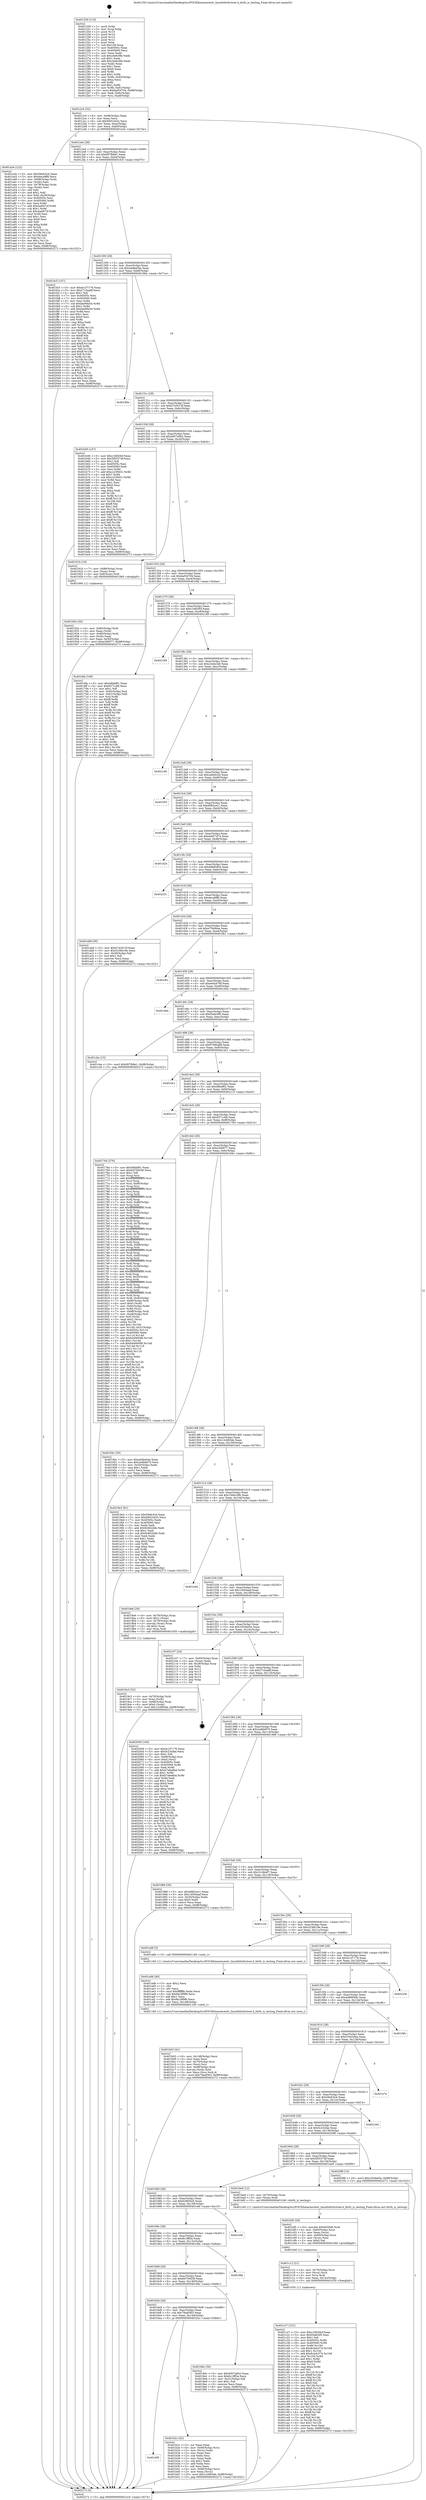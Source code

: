 digraph "0x401250" {
  label = "0x401250 (/mnt/c/Users/mathe/Desktop/tcc/POCII/binaries/extr_linuxfsbtrfsctree.h_btrfs_is_testing_Final-ollvm.out::main(0))"
  labelloc = "t"
  node[shape=record]

  Entry [label="",width=0.3,height=0.3,shape=circle,fillcolor=black,style=filled]
  "0x4012c4" [label="{
     0x4012c4 [32]\l
     | [instrs]\l
     &nbsp;&nbsp;0x4012c4 \<+6\>: mov -0x98(%rbp),%eax\l
     &nbsp;&nbsp;0x4012ca \<+2\>: mov %eax,%ecx\l
     &nbsp;&nbsp;0x4012cc \<+6\>: sub $0x84910a32,%ecx\l
     &nbsp;&nbsp;0x4012d2 \<+6\>: mov %eax,-0xac(%rbp)\l
     &nbsp;&nbsp;0x4012d8 \<+6\>: mov %ecx,-0xb0(%rbp)\l
     &nbsp;&nbsp;0x4012de \<+6\>: je 0000000000401a3e \<main+0x7ee\>\l
  }"]
  "0x401a3e" [label="{
     0x401a3e [122]\l
     | [instrs]\l
     &nbsp;&nbsp;0x401a3e \<+5\>: mov $0x59efc5cb,%eax\l
     &nbsp;&nbsp;0x401a43 \<+5\>: mov $0xdeca9ffd,%ecx\l
     &nbsp;&nbsp;0x401a48 \<+4\>: mov -0x68(%rbp),%rdx\l
     &nbsp;&nbsp;0x401a4c \<+2\>: mov (%rdx),%esi\l
     &nbsp;&nbsp;0x401a4e \<+4\>: mov -0x78(%rbp),%rdx\l
     &nbsp;&nbsp;0x401a52 \<+2\>: cmp (%rdx),%esi\l
     &nbsp;&nbsp;0x401a54 \<+4\>: setl %dil\l
     &nbsp;&nbsp;0x401a58 \<+4\>: and $0x1,%dil\l
     &nbsp;&nbsp;0x401a5c \<+4\>: mov %dil,-0x29(%rbp)\l
     &nbsp;&nbsp;0x401a60 \<+7\>: mov 0x40505c,%esi\l
     &nbsp;&nbsp;0x401a67 \<+8\>: mov 0x405060,%r8d\l
     &nbsp;&nbsp;0x401a6f \<+3\>: mov %esi,%r9d\l
     &nbsp;&nbsp;0x401a72 \<+7\>: add $0x4aef47cf,%r9d\l
     &nbsp;&nbsp;0x401a79 \<+4\>: sub $0x1,%r9d\l
     &nbsp;&nbsp;0x401a7d \<+7\>: sub $0x4aef47cf,%r9d\l
     &nbsp;&nbsp;0x401a84 \<+4\>: imul %r9d,%esi\l
     &nbsp;&nbsp;0x401a88 \<+3\>: and $0x1,%esi\l
     &nbsp;&nbsp;0x401a8b \<+3\>: cmp $0x0,%esi\l
     &nbsp;&nbsp;0x401a8e \<+4\>: sete %dil\l
     &nbsp;&nbsp;0x401a92 \<+4\>: cmp $0xa,%r8d\l
     &nbsp;&nbsp;0x401a96 \<+4\>: setl %r10b\l
     &nbsp;&nbsp;0x401a9a \<+3\>: mov %dil,%r11b\l
     &nbsp;&nbsp;0x401a9d \<+3\>: and %r10b,%r11b\l
     &nbsp;&nbsp;0x401aa0 \<+3\>: xor %r10b,%dil\l
     &nbsp;&nbsp;0x401aa3 \<+3\>: or %dil,%r11b\l
     &nbsp;&nbsp;0x401aa6 \<+4\>: test $0x1,%r11b\l
     &nbsp;&nbsp;0x401aaa \<+3\>: cmovne %ecx,%eax\l
     &nbsp;&nbsp;0x401aad \<+6\>: mov %eax,-0x98(%rbp)\l
     &nbsp;&nbsp;0x401ab3 \<+5\>: jmp 0000000000402272 \<main+0x1022\>\l
  }"]
  "0x4012e4" [label="{
     0x4012e4 [28]\l
     | [instrs]\l
     &nbsp;&nbsp;0x4012e4 \<+5\>: jmp 00000000004012e9 \<main+0x99\>\l
     &nbsp;&nbsp;0x4012e9 \<+6\>: mov -0xac(%rbp),%eax\l
     &nbsp;&nbsp;0x4012ef \<+5\>: sub $0x997fb8e1,%eax\l
     &nbsp;&nbsp;0x4012f4 \<+6\>: mov %eax,-0xb4(%rbp)\l
     &nbsp;&nbsp;0x4012fa \<+6\>: je 0000000000401fc5 \<main+0xd75\>\l
  }"]
  Exit [label="",width=0.3,height=0.3,shape=circle,fillcolor=black,style=filled,peripheries=2]
  "0x401fc5" [label="{
     0x401fc5 [147]\l
     | [instrs]\l
     &nbsp;&nbsp;0x401fc5 \<+5\>: mov $0x4c1f7176,%eax\l
     &nbsp;&nbsp;0x401fca \<+5\>: mov $0x27c5aa8f,%ecx\l
     &nbsp;&nbsp;0x401fcf \<+2\>: mov $0x1,%dl\l
     &nbsp;&nbsp;0x401fd1 \<+7\>: mov 0x40505c,%esi\l
     &nbsp;&nbsp;0x401fd8 \<+7\>: mov 0x405060,%edi\l
     &nbsp;&nbsp;0x401fdf \<+3\>: mov %esi,%r8d\l
     &nbsp;&nbsp;0x401fe2 \<+7\>: sub $0xba06fa54,%r8d\l
     &nbsp;&nbsp;0x401fe9 \<+4\>: sub $0x1,%r8d\l
     &nbsp;&nbsp;0x401fed \<+7\>: add $0xba06fa54,%r8d\l
     &nbsp;&nbsp;0x401ff4 \<+4\>: imul %r8d,%esi\l
     &nbsp;&nbsp;0x401ff8 \<+3\>: and $0x1,%esi\l
     &nbsp;&nbsp;0x401ffb \<+3\>: cmp $0x0,%esi\l
     &nbsp;&nbsp;0x401ffe \<+4\>: sete %r9b\l
     &nbsp;&nbsp;0x402002 \<+3\>: cmp $0xa,%edi\l
     &nbsp;&nbsp;0x402005 \<+4\>: setl %r10b\l
     &nbsp;&nbsp;0x402009 \<+3\>: mov %r9b,%r11b\l
     &nbsp;&nbsp;0x40200c \<+4\>: xor $0xff,%r11b\l
     &nbsp;&nbsp;0x402010 \<+3\>: mov %r10b,%bl\l
     &nbsp;&nbsp;0x402013 \<+3\>: xor $0xff,%bl\l
     &nbsp;&nbsp;0x402016 \<+3\>: xor $0x1,%dl\l
     &nbsp;&nbsp;0x402019 \<+3\>: mov %r11b,%r14b\l
     &nbsp;&nbsp;0x40201c \<+4\>: and $0xff,%r14b\l
     &nbsp;&nbsp;0x402020 \<+3\>: and %dl,%r9b\l
     &nbsp;&nbsp;0x402023 \<+3\>: mov %bl,%r15b\l
     &nbsp;&nbsp;0x402026 \<+4\>: and $0xff,%r15b\l
     &nbsp;&nbsp;0x40202a \<+3\>: and %dl,%r10b\l
     &nbsp;&nbsp;0x40202d \<+3\>: or %r9b,%r14b\l
     &nbsp;&nbsp;0x402030 \<+3\>: or %r10b,%r15b\l
     &nbsp;&nbsp;0x402033 \<+3\>: xor %r15b,%r14b\l
     &nbsp;&nbsp;0x402036 \<+3\>: or %bl,%r11b\l
     &nbsp;&nbsp;0x402039 \<+4\>: xor $0xff,%r11b\l
     &nbsp;&nbsp;0x40203d \<+3\>: or $0x1,%dl\l
     &nbsp;&nbsp;0x402040 \<+3\>: and %dl,%r11b\l
     &nbsp;&nbsp;0x402043 \<+3\>: or %r11b,%r14b\l
     &nbsp;&nbsp;0x402046 \<+4\>: test $0x1,%r14b\l
     &nbsp;&nbsp;0x40204a \<+3\>: cmovne %ecx,%eax\l
     &nbsp;&nbsp;0x40204d \<+6\>: mov %eax,-0x98(%rbp)\l
     &nbsp;&nbsp;0x402053 \<+5\>: jmp 0000000000402272 \<main+0x1022\>\l
  }"]
  "0x401300" [label="{
     0x401300 [28]\l
     | [instrs]\l
     &nbsp;&nbsp;0x401300 \<+5\>: jmp 0000000000401305 \<main+0xb5\>\l
     &nbsp;&nbsp;0x401305 \<+6\>: mov -0xac(%rbp),%eax\l
     &nbsp;&nbsp;0x40130b \<+5\>: sub $0xa4dba04a,%eax\l
     &nbsp;&nbsp;0x401310 \<+6\>: mov %eax,-0xb8(%rbp)\l
     &nbsp;&nbsp;0x401316 \<+6\>: je 000000000040196a \<main+0x71a\>\l
  }"]
  "0x401c27" [label="{
     0x401c27 [151]\l
     | [instrs]\l
     &nbsp;&nbsp;0x401c27 \<+5\>: mov $0xc16829cf,%eax\l
     &nbsp;&nbsp;0x401c2c \<+5\>: mov $0xf3a8c0f5,%esi\l
     &nbsp;&nbsp;0x401c31 \<+2\>: mov $0x1,%dl\l
     &nbsp;&nbsp;0x401c33 \<+8\>: mov 0x40505c,%r8d\l
     &nbsp;&nbsp;0x401c3b \<+8\>: mov 0x405060,%r9d\l
     &nbsp;&nbsp;0x401c43 \<+3\>: mov %r8d,%r10d\l
     &nbsp;&nbsp;0x401c46 \<+7\>: sub $0x8c4dc374,%r10d\l
     &nbsp;&nbsp;0x401c4d \<+4\>: sub $0x1,%r10d\l
     &nbsp;&nbsp;0x401c51 \<+7\>: add $0x8c4dc374,%r10d\l
     &nbsp;&nbsp;0x401c58 \<+4\>: imul %r10d,%r8d\l
     &nbsp;&nbsp;0x401c5c \<+4\>: and $0x1,%r8d\l
     &nbsp;&nbsp;0x401c60 \<+4\>: cmp $0x0,%r8d\l
     &nbsp;&nbsp;0x401c64 \<+4\>: sete %r11b\l
     &nbsp;&nbsp;0x401c68 \<+4\>: cmp $0xa,%r9d\l
     &nbsp;&nbsp;0x401c6c \<+3\>: setl %bl\l
     &nbsp;&nbsp;0x401c6f \<+3\>: mov %r11b,%r14b\l
     &nbsp;&nbsp;0x401c72 \<+4\>: xor $0xff,%r14b\l
     &nbsp;&nbsp;0x401c76 \<+3\>: mov %bl,%r15b\l
     &nbsp;&nbsp;0x401c79 \<+4\>: xor $0xff,%r15b\l
     &nbsp;&nbsp;0x401c7d \<+3\>: xor $0x0,%dl\l
     &nbsp;&nbsp;0x401c80 \<+3\>: mov %r14b,%r12b\l
     &nbsp;&nbsp;0x401c83 \<+4\>: and $0x0,%r12b\l
     &nbsp;&nbsp;0x401c87 \<+3\>: and %dl,%r11b\l
     &nbsp;&nbsp;0x401c8a \<+3\>: mov %r15b,%r13b\l
     &nbsp;&nbsp;0x401c8d \<+4\>: and $0x0,%r13b\l
     &nbsp;&nbsp;0x401c91 \<+2\>: and %dl,%bl\l
     &nbsp;&nbsp;0x401c93 \<+3\>: or %r11b,%r12b\l
     &nbsp;&nbsp;0x401c96 \<+3\>: or %bl,%r13b\l
     &nbsp;&nbsp;0x401c99 \<+3\>: xor %r13b,%r12b\l
     &nbsp;&nbsp;0x401c9c \<+3\>: or %r15b,%r14b\l
     &nbsp;&nbsp;0x401c9f \<+4\>: xor $0xff,%r14b\l
     &nbsp;&nbsp;0x401ca3 \<+3\>: or $0x0,%dl\l
     &nbsp;&nbsp;0x401ca6 \<+3\>: and %dl,%r14b\l
     &nbsp;&nbsp;0x401ca9 \<+3\>: or %r14b,%r12b\l
     &nbsp;&nbsp;0x401cac \<+4\>: test $0x1,%r12b\l
     &nbsp;&nbsp;0x401cb0 \<+3\>: cmovne %esi,%eax\l
     &nbsp;&nbsp;0x401cb3 \<+6\>: mov %eax,-0x98(%rbp)\l
     &nbsp;&nbsp;0x401cb9 \<+5\>: jmp 0000000000402272 \<main+0x1022\>\l
  }"]
  "0x40196a" [label="{
     0x40196a\l
  }", style=dashed]
  "0x40131c" [label="{
     0x40131c [28]\l
     | [instrs]\l
     &nbsp;&nbsp;0x40131c \<+5\>: jmp 0000000000401321 \<main+0xd1\>\l
     &nbsp;&nbsp;0x401321 \<+6\>: mov -0xac(%rbp),%eax\l
     &nbsp;&nbsp;0x401327 \<+5\>: sub $0xb743013f,%eax\l
     &nbsp;&nbsp;0x40132c \<+6\>: mov %eax,-0xbc(%rbp)\l
     &nbsp;&nbsp;0x401332 \<+6\>: je 0000000000401b56 \<main+0x906\>\l
  }"]
  "0x401c12" [label="{
     0x401c12 [21]\l
     | [instrs]\l
     &nbsp;&nbsp;0x401c12 \<+4\>: mov -0x70(%rbp),%rcx\l
     &nbsp;&nbsp;0x401c16 \<+3\>: mov (%rcx),%rcx\l
     &nbsp;&nbsp;0x401c19 \<+3\>: mov %rcx,%rdi\l
     &nbsp;&nbsp;0x401c1c \<+6\>: mov %eax,-0x14c(%rbp)\l
     &nbsp;&nbsp;0x401c22 \<+5\>: call 0000000000401030 \<free@plt\>\l
     | [calls]\l
     &nbsp;&nbsp;0x401030 \{1\} (unknown)\l
  }"]
  "0x401b56" [label="{
     0x401b56 [147]\l
     | [instrs]\l
     &nbsp;&nbsp;0x401b56 \<+5\>: mov $0xc16829cf,%eax\l
     &nbsp;&nbsp;0x401b5b \<+5\>: mov $0x5f55374f,%ecx\l
     &nbsp;&nbsp;0x401b60 \<+2\>: mov $0x1,%dl\l
     &nbsp;&nbsp;0x401b62 \<+7\>: mov 0x40505c,%esi\l
     &nbsp;&nbsp;0x401b69 \<+7\>: mov 0x405060,%edi\l
     &nbsp;&nbsp;0x401b70 \<+3\>: mov %esi,%r8d\l
     &nbsp;&nbsp;0x401b73 \<+7\>: add $0xcc239d31,%r8d\l
     &nbsp;&nbsp;0x401b7a \<+4\>: sub $0x1,%r8d\l
     &nbsp;&nbsp;0x401b7e \<+7\>: sub $0xcc239d31,%r8d\l
     &nbsp;&nbsp;0x401b85 \<+4\>: imul %r8d,%esi\l
     &nbsp;&nbsp;0x401b89 \<+3\>: and $0x1,%esi\l
     &nbsp;&nbsp;0x401b8c \<+3\>: cmp $0x0,%esi\l
     &nbsp;&nbsp;0x401b8f \<+4\>: sete %r9b\l
     &nbsp;&nbsp;0x401b93 \<+3\>: cmp $0xa,%edi\l
     &nbsp;&nbsp;0x401b96 \<+4\>: setl %r10b\l
     &nbsp;&nbsp;0x401b9a \<+3\>: mov %r9b,%r11b\l
     &nbsp;&nbsp;0x401b9d \<+4\>: xor $0xff,%r11b\l
     &nbsp;&nbsp;0x401ba1 \<+3\>: mov %r10b,%bl\l
     &nbsp;&nbsp;0x401ba4 \<+3\>: xor $0xff,%bl\l
     &nbsp;&nbsp;0x401ba7 \<+3\>: xor $0x1,%dl\l
     &nbsp;&nbsp;0x401baa \<+3\>: mov %r11b,%r14b\l
     &nbsp;&nbsp;0x401bad \<+4\>: and $0xff,%r14b\l
     &nbsp;&nbsp;0x401bb1 \<+3\>: and %dl,%r9b\l
     &nbsp;&nbsp;0x401bb4 \<+3\>: mov %bl,%r15b\l
     &nbsp;&nbsp;0x401bb7 \<+4\>: and $0xff,%r15b\l
     &nbsp;&nbsp;0x401bbb \<+3\>: and %dl,%r10b\l
     &nbsp;&nbsp;0x401bbe \<+3\>: or %r9b,%r14b\l
     &nbsp;&nbsp;0x401bc1 \<+3\>: or %r10b,%r15b\l
     &nbsp;&nbsp;0x401bc4 \<+3\>: xor %r15b,%r14b\l
     &nbsp;&nbsp;0x401bc7 \<+3\>: or %bl,%r11b\l
     &nbsp;&nbsp;0x401bca \<+4\>: xor $0xff,%r11b\l
     &nbsp;&nbsp;0x401bce \<+3\>: or $0x1,%dl\l
     &nbsp;&nbsp;0x401bd1 \<+3\>: and %dl,%r11b\l
     &nbsp;&nbsp;0x401bd4 \<+3\>: or %r11b,%r14b\l
     &nbsp;&nbsp;0x401bd7 \<+4\>: test $0x1,%r14b\l
     &nbsp;&nbsp;0x401bdb \<+3\>: cmovne %ecx,%eax\l
     &nbsp;&nbsp;0x401bde \<+6\>: mov %eax,-0x98(%rbp)\l
     &nbsp;&nbsp;0x401be4 \<+5\>: jmp 0000000000402272 \<main+0x1022\>\l
  }"]
  "0x401338" [label="{
     0x401338 [28]\l
     | [instrs]\l
     &nbsp;&nbsp;0x401338 \<+5\>: jmp 000000000040133d \<main+0xed\>\l
     &nbsp;&nbsp;0x40133d \<+6\>: mov -0xac(%rbp),%eax\l
     &nbsp;&nbsp;0x401343 \<+5\>: sub $0xb957a0b2,%eax\l
     &nbsp;&nbsp;0x401348 \<+6\>: mov %eax,-0xc0(%rbp)\l
     &nbsp;&nbsp;0x40134e \<+6\>: je 000000000040191b \<main+0x6cb\>\l
  }"]
  "0x401bf5" [label="{
     0x401bf5 [29]\l
     | [instrs]\l
     &nbsp;&nbsp;0x401bf5 \<+10\>: movabs $0x4030d6,%rdi\l
     &nbsp;&nbsp;0x401bff \<+4\>: mov -0x60(%rbp),%rcx\l
     &nbsp;&nbsp;0x401c03 \<+2\>: mov %eax,(%rcx)\l
     &nbsp;&nbsp;0x401c05 \<+4\>: mov -0x60(%rbp),%rcx\l
     &nbsp;&nbsp;0x401c09 \<+2\>: mov (%rcx),%esi\l
     &nbsp;&nbsp;0x401c0b \<+2\>: mov $0x0,%al\l
     &nbsp;&nbsp;0x401c0d \<+5\>: call 0000000000401040 \<printf@plt\>\l
     | [calls]\l
     &nbsp;&nbsp;0x401040 \{1\} (unknown)\l
  }"]
  "0x40191b" [label="{
     0x40191b [19]\l
     | [instrs]\l
     &nbsp;&nbsp;0x40191b \<+7\>: mov -0x88(%rbp),%rax\l
     &nbsp;&nbsp;0x401922 \<+3\>: mov (%rax),%rax\l
     &nbsp;&nbsp;0x401925 \<+4\>: mov 0x8(%rax),%rdi\l
     &nbsp;&nbsp;0x401929 \<+5\>: call 0000000000401060 \<atoi@plt\>\l
     | [calls]\l
     &nbsp;&nbsp;0x401060 \{1\} (unknown)\l
  }"]
  "0x401354" [label="{
     0x401354 [28]\l
     | [instrs]\l
     &nbsp;&nbsp;0x401354 \<+5\>: jmp 0000000000401359 \<main+0x109\>\l
     &nbsp;&nbsp;0x401359 \<+6\>: mov -0xac(%rbp),%eax\l
     &nbsp;&nbsp;0x40135f \<+5\>: sub $0xbaf34704,%eax\l
     &nbsp;&nbsp;0x401364 \<+6\>: mov %eax,-0xc4(%rbp)\l
     &nbsp;&nbsp;0x40136a \<+6\>: je 00000000004016fa \<main+0x4aa\>\l
  }"]
  "0x4016f0" [label="{
     0x4016f0\l
  }", style=dashed]
  "0x4016fa" [label="{
     0x4016fa [106]\l
     | [instrs]\l
     &nbsp;&nbsp;0x4016fa \<+5\>: mov $0x48bbf81,%eax\l
     &nbsp;&nbsp;0x4016ff \<+5\>: mov $0x8371c68,%ecx\l
     &nbsp;&nbsp;0x401704 \<+2\>: mov $0x1,%dl\l
     &nbsp;&nbsp;0x401706 \<+7\>: mov -0x92(%rbp),%sil\l
     &nbsp;&nbsp;0x40170d \<+7\>: mov -0x91(%rbp),%dil\l
     &nbsp;&nbsp;0x401714 \<+3\>: mov %sil,%r8b\l
     &nbsp;&nbsp;0x401717 \<+4\>: xor $0xff,%r8b\l
     &nbsp;&nbsp;0x40171b \<+3\>: mov %dil,%r9b\l
     &nbsp;&nbsp;0x40171e \<+4\>: xor $0xff,%r9b\l
     &nbsp;&nbsp;0x401722 \<+3\>: xor $0x1,%dl\l
     &nbsp;&nbsp;0x401725 \<+3\>: mov %r8b,%r10b\l
     &nbsp;&nbsp;0x401728 \<+4\>: and $0xff,%r10b\l
     &nbsp;&nbsp;0x40172c \<+3\>: and %dl,%sil\l
     &nbsp;&nbsp;0x40172f \<+3\>: mov %r9b,%r11b\l
     &nbsp;&nbsp;0x401732 \<+4\>: and $0xff,%r11b\l
     &nbsp;&nbsp;0x401736 \<+3\>: and %dl,%dil\l
     &nbsp;&nbsp;0x401739 \<+3\>: or %sil,%r10b\l
     &nbsp;&nbsp;0x40173c \<+3\>: or %dil,%r11b\l
     &nbsp;&nbsp;0x40173f \<+3\>: xor %r11b,%r10b\l
     &nbsp;&nbsp;0x401742 \<+3\>: or %r9b,%r8b\l
     &nbsp;&nbsp;0x401745 \<+4\>: xor $0xff,%r8b\l
     &nbsp;&nbsp;0x401749 \<+3\>: or $0x1,%dl\l
     &nbsp;&nbsp;0x40174c \<+3\>: and %dl,%r8b\l
     &nbsp;&nbsp;0x40174f \<+3\>: or %r8b,%r10b\l
     &nbsp;&nbsp;0x401752 \<+4\>: test $0x1,%r10b\l
     &nbsp;&nbsp;0x401756 \<+3\>: cmovne %ecx,%eax\l
     &nbsp;&nbsp;0x401759 \<+6\>: mov %eax,-0x98(%rbp)\l
     &nbsp;&nbsp;0x40175f \<+5\>: jmp 0000000000402272 \<main+0x1022\>\l
  }"]
  "0x401370" [label="{
     0x401370 [28]\l
     | [instrs]\l
     &nbsp;&nbsp;0x401370 \<+5\>: jmp 0000000000401375 \<main+0x125\>\l
     &nbsp;&nbsp;0x401375 \<+6\>: mov -0xac(%rbp),%eax\l
     &nbsp;&nbsp;0x40137b \<+5\>: sub $0xc16829cf,%eax\l
     &nbsp;&nbsp;0x401380 \<+6\>: mov %eax,-0xc8(%rbp)\l
     &nbsp;&nbsp;0x401386 \<+6\>: je 0000000000402189 \<main+0xf39\>\l
  }"]
  "0x402272" [label="{
     0x402272 [5]\l
     | [instrs]\l
     &nbsp;&nbsp;0x402272 \<+5\>: jmp 00000000004012c4 \<main+0x74\>\l
  }"]
  "0x401250" [label="{
     0x401250 [116]\l
     | [instrs]\l
     &nbsp;&nbsp;0x401250 \<+1\>: push %rbp\l
     &nbsp;&nbsp;0x401251 \<+3\>: mov %rsp,%rbp\l
     &nbsp;&nbsp;0x401254 \<+2\>: push %r15\l
     &nbsp;&nbsp;0x401256 \<+2\>: push %r14\l
     &nbsp;&nbsp;0x401258 \<+2\>: push %r13\l
     &nbsp;&nbsp;0x40125a \<+2\>: push %r12\l
     &nbsp;&nbsp;0x40125c \<+1\>: push %rbx\l
     &nbsp;&nbsp;0x40125d \<+7\>: sub $0x158,%rsp\l
     &nbsp;&nbsp;0x401264 \<+7\>: mov 0x40505c,%eax\l
     &nbsp;&nbsp;0x40126b \<+7\>: mov 0x405060,%ecx\l
     &nbsp;&nbsp;0x401272 \<+2\>: mov %eax,%edx\l
     &nbsp;&nbsp;0x401274 \<+6\>: sub $0xcde6c9fe,%edx\l
     &nbsp;&nbsp;0x40127a \<+3\>: sub $0x1,%edx\l
     &nbsp;&nbsp;0x40127d \<+6\>: add $0xcde6c9fe,%edx\l
     &nbsp;&nbsp;0x401283 \<+3\>: imul %edx,%eax\l
     &nbsp;&nbsp;0x401286 \<+3\>: and $0x1,%eax\l
     &nbsp;&nbsp;0x401289 \<+3\>: cmp $0x0,%eax\l
     &nbsp;&nbsp;0x40128c \<+4\>: sete %r8b\l
     &nbsp;&nbsp;0x401290 \<+4\>: and $0x1,%r8b\l
     &nbsp;&nbsp;0x401294 \<+7\>: mov %r8b,-0x92(%rbp)\l
     &nbsp;&nbsp;0x40129b \<+3\>: cmp $0xa,%ecx\l
     &nbsp;&nbsp;0x40129e \<+4\>: setl %r8b\l
     &nbsp;&nbsp;0x4012a2 \<+4\>: and $0x1,%r8b\l
     &nbsp;&nbsp;0x4012a6 \<+7\>: mov %r8b,-0x91(%rbp)\l
     &nbsp;&nbsp;0x4012ad \<+10\>: movl $0xbaf34704,-0x98(%rbp)\l
     &nbsp;&nbsp;0x4012b7 \<+6\>: mov %edi,-0x9c(%rbp)\l
     &nbsp;&nbsp;0x4012bd \<+7\>: mov %rsi,-0xa8(%rbp)\l
  }"]
  "0x401b2c" [label="{
     0x401b2c [42]\l
     | [instrs]\l
     &nbsp;&nbsp;0x401b2c \<+2\>: xor %eax,%eax\l
     &nbsp;&nbsp;0x401b2e \<+4\>: mov -0x68(%rbp),%rcx\l
     &nbsp;&nbsp;0x401b32 \<+2\>: mov (%rcx),%edx\l
     &nbsp;&nbsp;0x401b34 \<+2\>: mov %eax,%esi\l
     &nbsp;&nbsp;0x401b36 \<+2\>: sub %edx,%esi\l
     &nbsp;&nbsp;0x401b38 \<+2\>: mov %eax,%edx\l
     &nbsp;&nbsp;0x401b3a \<+3\>: sub $0x1,%edx\l
     &nbsp;&nbsp;0x401b3d \<+2\>: add %edx,%esi\l
     &nbsp;&nbsp;0x401b3f \<+2\>: sub %esi,%eax\l
     &nbsp;&nbsp;0x401b41 \<+4\>: mov -0x68(%rbp),%rcx\l
     &nbsp;&nbsp;0x401b45 \<+2\>: mov %eax,(%rcx)\l
     &nbsp;&nbsp;0x401b47 \<+10\>: movl $0x12c683de,-0x98(%rbp)\l
     &nbsp;&nbsp;0x401b51 \<+5\>: jmp 0000000000402272 \<main+0x1022\>\l
  }"]
  "0x402189" [label="{
     0x402189\l
  }", style=dashed]
  "0x40138c" [label="{
     0x40138c [28]\l
     | [instrs]\l
     &nbsp;&nbsp;0x40138c \<+5\>: jmp 0000000000401391 \<main+0x141\>\l
     &nbsp;&nbsp;0x401391 \<+6\>: mov -0xac(%rbp),%eax\l
     &nbsp;&nbsp;0x401397 \<+5\>: sub $0xc2e4e3a0,%eax\l
     &nbsp;&nbsp;0x40139c \<+6\>: mov %eax,-0xcc(%rbp)\l
     &nbsp;&nbsp;0x4013a2 \<+6\>: je 00000000004021d6 \<main+0xf86\>\l
  }"]
  "0x401b03" [label="{
     0x401b03 [41]\l
     | [instrs]\l
     &nbsp;&nbsp;0x401b03 \<+6\>: mov -0x148(%rbp),%ecx\l
     &nbsp;&nbsp;0x401b09 \<+3\>: imul %eax,%ecx\l
     &nbsp;&nbsp;0x401b0c \<+4\>: mov -0x70(%rbp),%rsi\l
     &nbsp;&nbsp;0x401b10 \<+3\>: mov (%rsi),%rsi\l
     &nbsp;&nbsp;0x401b13 \<+4\>: mov -0x68(%rbp),%rdi\l
     &nbsp;&nbsp;0x401b17 \<+3\>: movslq (%rdi),%rdi\l
     &nbsp;&nbsp;0x401b1a \<+3\>: mov %ecx,(%rsi,%rdi,4)\l
     &nbsp;&nbsp;0x401b1d \<+10\>: movl $0x79aef363,-0x98(%rbp)\l
     &nbsp;&nbsp;0x401b27 \<+5\>: jmp 0000000000402272 \<main+0x1022\>\l
  }"]
  "0x4021d6" [label="{
     0x4021d6\l
  }", style=dashed]
  "0x4013a8" [label="{
     0x4013a8 [28]\l
     | [instrs]\l
     &nbsp;&nbsp;0x4013a8 \<+5\>: jmp 00000000004013ad \<main+0x15d\>\l
     &nbsp;&nbsp;0x4013ad \<+6\>: mov -0xac(%rbp),%eax\l
     &nbsp;&nbsp;0x4013b3 \<+5\>: sub $0xce6e0c2d,%eax\l
     &nbsp;&nbsp;0x4013b8 \<+6\>: mov %eax,-0xd0(%rbp)\l
     &nbsp;&nbsp;0x4013be \<+6\>: je 0000000000401f55 \<main+0xd05\>\l
  }"]
  "0x401adb" [label="{
     0x401adb [40]\l
     | [instrs]\l
     &nbsp;&nbsp;0x401adb \<+5\>: mov $0x2,%ecx\l
     &nbsp;&nbsp;0x401ae0 \<+1\>: cltd\l
     &nbsp;&nbsp;0x401ae1 \<+2\>: idiv %ecx\l
     &nbsp;&nbsp;0x401ae3 \<+6\>: imul $0xfffffffe,%edx,%ecx\l
     &nbsp;&nbsp;0x401ae9 \<+6\>: sub $0x8a18f9f6,%ecx\l
     &nbsp;&nbsp;0x401aef \<+3\>: add $0x1,%ecx\l
     &nbsp;&nbsp;0x401af2 \<+6\>: add $0x8a18f9f6,%ecx\l
     &nbsp;&nbsp;0x401af8 \<+6\>: mov %ecx,-0x148(%rbp)\l
     &nbsp;&nbsp;0x401afe \<+5\>: call 0000000000401160 \<next_i\>\l
     | [calls]\l
     &nbsp;&nbsp;0x401160 \{1\} (/mnt/c/Users/mathe/Desktop/tcc/POCII/binaries/extr_linuxfsbtrfsctree.h_btrfs_is_testing_Final-ollvm.out::next_i)\l
  }"]
  "0x401f55" [label="{
     0x401f55\l
  }", style=dashed]
  "0x4013c4" [label="{
     0x4013c4 [28]\l
     | [instrs]\l
     &nbsp;&nbsp;0x4013c4 \<+5\>: jmp 00000000004013c9 \<main+0x179\>\l
     &nbsp;&nbsp;0x4013c9 \<+6\>: mov -0xac(%rbp),%eax\l
     &nbsp;&nbsp;0x4013cf \<+5\>: sub $0xd982cec1,%eax\l
     &nbsp;&nbsp;0x4013d4 \<+6\>: mov %eax,-0xd4(%rbp)\l
     &nbsp;&nbsp;0x4013da \<+6\>: je 0000000000401fa2 \<main+0xd52\>\l
  }"]
  "0x4019c3" [label="{
     0x4019c3 [32]\l
     | [instrs]\l
     &nbsp;&nbsp;0x4019c3 \<+4\>: mov -0x70(%rbp),%rdi\l
     &nbsp;&nbsp;0x4019c7 \<+3\>: mov %rax,(%rdi)\l
     &nbsp;&nbsp;0x4019ca \<+4\>: mov -0x68(%rbp),%rax\l
     &nbsp;&nbsp;0x4019ce \<+6\>: movl $0x0,(%rax)\l
     &nbsp;&nbsp;0x4019d4 \<+10\>: movl $0x12c683de,-0x98(%rbp)\l
     &nbsp;&nbsp;0x4019de \<+5\>: jmp 0000000000402272 \<main+0x1022\>\l
  }"]
  "0x401fa2" [label="{
     0x401fa2\l
  }", style=dashed]
  "0x4013e0" [label="{
     0x4013e0 [28]\l
     | [instrs]\l
     &nbsp;&nbsp;0x4013e0 \<+5\>: jmp 00000000004013e5 \<main+0x195\>\l
     &nbsp;&nbsp;0x4013e5 \<+6\>: mov -0xac(%rbp),%eax\l
     &nbsp;&nbsp;0x4013eb \<+5\>: sub $0xda657d74,%eax\l
     &nbsp;&nbsp;0x4013f0 \<+6\>: mov %eax,-0xd8(%rbp)\l
     &nbsp;&nbsp;0x4013f6 \<+6\>: je 0000000000401d2e \<main+0xade\>\l
  }"]
  "0x40192e" [label="{
     0x40192e [30]\l
     | [instrs]\l
     &nbsp;&nbsp;0x40192e \<+4\>: mov -0x80(%rbp),%rdi\l
     &nbsp;&nbsp;0x401932 \<+2\>: mov %eax,(%rdi)\l
     &nbsp;&nbsp;0x401934 \<+4\>: mov -0x80(%rbp),%rdi\l
     &nbsp;&nbsp;0x401938 \<+2\>: mov (%rdi),%eax\l
     &nbsp;&nbsp;0x40193a \<+3\>: mov %eax,-0x30(%rbp)\l
     &nbsp;&nbsp;0x40193d \<+10\>: movl $0xe3d0077,-0x98(%rbp)\l
     &nbsp;&nbsp;0x401947 \<+5\>: jmp 0000000000402272 \<main+0x1022\>\l
  }"]
  "0x401d2e" [label="{
     0x401d2e\l
  }", style=dashed]
  "0x4013fc" [label="{
     0x4013fc [28]\l
     | [instrs]\l
     &nbsp;&nbsp;0x4013fc \<+5\>: jmp 0000000000401401 \<main+0x1b1\>\l
     &nbsp;&nbsp;0x401401 \<+6\>: mov -0xac(%rbp),%eax\l
     &nbsp;&nbsp;0x401407 \<+5\>: sub $0xddbf0d04,%eax\l
     &nbsp;&nbsp;0x40140c \<+6\>: mov %eax,-0xdc(%rbp)\l
     &nbsp;&nbsp;0x401412 \<+6\>: je 0000000000402231 \<main+0xfe1\>\l
  }"]
  "0x4016d4" [label="{
     0x4016d4 [28]\l
     | [instrs]\l
     &nbsp;&nbsp;0x4016d4 \<+5\>: jmp 00000000004016d9 \<main+0x489\>\l
     &nbsp;&nbsp;0x4016d9 \<+6\>: mov -0xac(%rbp),%eax\l
     &nbsp;&nbsp;0x4016df \<+5\>: sub $0x79aef363,%eax\l
     &nbsp;&nbsp;0x4016e4 \<+6\>: mov %eax,-0x144(%rbp)\l
     &nbsp;&nbsp;0x4016ea \<+6\>: je 0000000000401b2c \<main+0x8dc\>\l
  }"]
  "0x402231" [label="{
     0x402231\l
  }", style=dashed]
  "0x401418" [label="{
     0x401418 [28]\l
     | [instrs]\l
     &nbsp;&nbsp;0x401418 \<+5\>: jmp 000000000040141d \<main+0x1cd\>\l
     &nbsp;&nbsp;0x40141d \<+6\>: mov -0xac(%rbp),%eax\l
     &nbsp;&nbsp;0x401423 \<+5\>: sub $0xdeca9ffd,%eax\l
     &nbsp;&nbsp;0x401428 \<+6\>: mov %eax,-0xe0(%rbp)\l
     &nbsp;&nbsp;0x40142e \<+6\>: je 0000000000401ab8 \<main+0x868\>\l
  }"]
  "0x4018dc" [label="{
     0x4018dc [30]\l
     | [instrs]\l
     &nbsp;&nbsp;0x4018dc \<+5\>: mov $0xb957a0b2,%eax\l
     &nbsp;&nbsp;0x4018e1 \<+5\>: mov $0x6c1fff3a,%ecx\l
     &nbsp;&nbsp;0x4018e6 \<+3\>: mov -0x31(%rbp),%dl\l
     &nbsp;&nbsp;0x4018e9 \<+3\>: test $0x1,%dl\l
     &nbsp;&nbsp;0x4018ec \<+3\>: cmovne %ecx,%eax\l
     &nbsp;&nbsp;0x4018ef \<+6\>: mov %eax,-0x98(%rbp)\l
     &nbsp;&nbsp;0x4018f5 \<+5\>: jmp 0000000000402272 \<main+0x1022\>\l
  }"]
  "0x401ab8" [label="{
     0x401ab8 [30]\l
     | [instrs]\l
     &nbsp;&nbsp;0x401ab8 \<+5\>: mov $0xb743013f,%eax\l
     &nbsp;&nbsp;0x401abd \<+5\>: mov $0x3236b19e,%ecx\l
     &nbsp;&nbsp;0x401ac2 \<+3\>: mov -0x29(%rbp),%dl\l
     &nbsp;&nbsp;0x401ac5 \<+3\>: test $0x1,%dl\l
     &nbsp;&nbsp;0x401ac8 \<+3\>: cmovne %ecx,%eax\l
     &nbsp;&nbsp;0x401acb \<+6\>: mov %eax,-0x98(%rbp)\l
     &nbsp;&nbsp;0x401ad1 \<+5\>: jmp 0000000000402272 \<main+0x1022\>\l
  }"]
  "0x401434" [label="{
     0x401434 [28]\l
     | [instrs]\l
     &nbsp;&nbsp;0x401434 \<+5\>: jmp 0000000000401439 \<main+0x1e9\>\l
     &nbsp;&nbsp;0x401439 \<+6\>: mov -0xac(%rbp),%eax\l
     &nbsp;&nbsp;0x40143f \<+5\>: sub $0xe75b9baa,%eax\l
     &nbsp;&nbsp;0x401444 \<+6\>: mov %eax,-0xe4(%rbp)\l
     &nbsp;&nbsp;0x40144a \<+6\>: je 0000000000401fb1 \<main+0xd61\>\l
  }"]
  "0x4016b8" [label="{
     0x4016b8 [28]\l
     | [instrs]\l
     &nbsp;&nbsp;0x4016b8 \<+5\>: jmp 00000000004016bd \<main+0x46d\>\l
     &nbsp;&nbsp;0x4016bd \<+6\>: mov -0xac(%rbp),%eax\l
     &nbsp;&nbsp;0x4016c3 \<+5\>: sub $0x6d759438,%eax\l
     &nbsp;&nbsp;0x4016c8 \<+6\>: mov %eax,-0x140(%rbp)\l
     &nbsp;&nbsp;0x4016ce \<+6\>: je 00000000004018dc \<main+0x68c\>\l
  }"]
  "0x401fb1" [label="{
     0x401fb1\l
  }", style=dashed]
  "0x401450" [label="{
     0x401450 [28]\l
     | [instrs]\l
     &nbsp;&nbsp;0x401450 \<+5\>: jmp 0000000000401455 \<main+0x205\>\l
     &nbsp;&nbsp;0x401455 \<+6\>: mov -0xac(%rbp),%eax\l
     &nbsp;&nbsp;0x40145b \<+5\>: sub $0xeedcb76f,%eax\l
     &nbsp;&nbsp;0x401460 \<+6\>: mov %eax,-0xe8(%rbp)\l
     &nbsp;&nbsp;0x401466 \<+6\>: je 0000000000401d0a \<main+0xaba\>\l
  }"]
  "0x4018fa" [label="{
     0x4018fa\l
  }", style=dashed]
  "0x401d0a" [label="{
     0x401d0a\l
  }", style=dashed]
  "0x40146c" [label="{
     0x40146c [28]\l
     | [instrs]\l
     &nbsp;&nbsp;0x40146c \<+5\>: jmp 0000000000401471 \<main+0x221\>\l
     &nbsp;&nbsp;0x401471 \<+6\>: mov -0xac(%rbp),%eax\l
     &nbsp;&nbsp;0x401477 \<+5\>: sub $0xf3a8c0f5,%eax\l
     &nbsp;&nbsp;0x40147c \<+6\>: mov %eax,-0xec(%rbp)\l
     &nbsp;&nbsp;0x401482 \<+6\>: je 0000000000401cbe \<main+0xa6e\>\l
  }"]
  "0x40169c" [label="{
     0x40169c [28]\l
     | [instrs]\l
     &nbsp;&nbsp;0x40169c \<+5\>: jmp 00000000004016a1 \<main+0x451\>\l
     &nbsp;&nbsp;0x4016a1 \<+6\>: mov -0xac(%rbp),%eax\l
     &nbsp;&nbsp;0x4016a7 \<+5\>: sub $0x6c1fff3a,%eax\l
     &nbsp;&nbsp;0x4016ac \<+6\>: mov %eax,-0x13c(%rbp)\l
     &nbsp;&nbsp;0x4016b2 \<+6\>: je 00000000004018fa \<main+0x6aa\>\l
  }"]
  "0x401cbe" [label="{
     0x401cbe [15]\l
     | [instrs]\l
     &nbsp;&nbsp;0x401cbe \<+10\>: movl $0x997fb8e1,-0x98(%rbp)\l
     &nbsp;&nbsp;0x401cc8 \<+5\>: jmp 0000000000402272 \<main+0x1022\>\l
  }"]
  "0x401488" [label="{
     0x401488 [28]\l
     | [instrs]\l
     &nbsp;&nbsp;0x401488 \<+5\>: jmp 000000000040148d \<main+0x23d\>\l
     &nbsp;&nbsp;0x40148d \<+6\>: mov -0xac(%rbp),%eax\l
     &nbsp;&nbsp;0x401493 \<+5\>: sub $0xf7090a68,%eax\l
     &nbsp;&nbsp;0x401498 \<+6\>: mov %eax,-0xf0(%rbp)\l
     &nbsp;&nbsp;0x40149e \<+6\>: je 0000000000401dc1 \<main+0xb71\>\l
  }"]
  "0x401e6f" [label="{
     0x401e6f\l
  }", style=dashed]
  "0x401dc1" [label="{
     0x401dc1\l
  }", style=dashed]
  "0x4014a4" [label="{
     0x4014a4 [28]\l
     | [instrs]\l
     &nbsp;&nbsp;0x4014a4 \<+5\>: jmp 00000000004014a9 \<main+0x259\>\l
     &nbsp;&nbsp;0x4014a9 \<+6\>: mov -0xac(%rbp),%eax\l
     &nbsp;&nbsp;0x4014af \<+5\>: sub $0x48bbf81,%eax\l
     &nbsp;&nbsp;0x4014b4 \<+6\>: mov %eax,-0xf4(%rbp)\l
     &nbsp;&nbsp;0x4014ba \<+6\>: je 000000000040211f \<main+0xecf\>\l
  }"]
  "0x401680" [label="{
     0x401680 [28]\l
     | [instrs]\l
     &nbsp;&nbsp;0x401680 \<+5\>: jmp 0000000000401685 \<main+0x435\>\l
     &nbsp;&nbsp;0x401685 \<+6\>: mov -0xac(%rbp),%eax\l
     &nbsp;&nbsp;0x40168b \<+5\>: sub $0x628f34c6,%eax\l
     &nbsp;&nbsp;0x401690 \<+6\>: mov %eax,-0x138(%rbp)\l
     &nbsp;&nbsp;0x401696 \<+6\>: je 0000000000401e6f \<main+0xc1f\>\l
  }"]
  "0x40211f" [label="{
     0x40211f\l
  }", style=dashed]
  "0x4014c0" [label="{
     0x4014c0 [28]\l
     | [instrs]\l
     &nbsp;&nbsp;0x4014c0 \<+5\>: jmp 00000000004014c5 \<main+0x275\>\l
     &nbsp;&nbsp;0x4014c5 \<+6\>: mov -0xac(%rbp),%eax\l
     &nbsp;&nbsp;0x4014cb \<+5\>: sub $0x8371c68,%eax\l
     &nbsp;&nbsp;0x4014d0 \<+6\>: mov %eax,-0xf8(%rbp)\l
     &nbsp;&nbsp;0x4014d6 \<+6\>: je 0000000000401764 \<main+0x514\>\l
  }"]
  "0x401be9" [label="{
     0x401be9 [12]\l
     | [instrs]\l
     &nbsp;&nbsp;0x401be9 \<+4\>: mov -0x70(%rbp),%rax\l
     &nbsp;&nbsp;0x401bed \<+3\>: mov (%rax),%rdi\l
     &nbsp;&nbsp;0x401bf0 \<+5\>: call 0000000000401240 \<btrfs_is_testing\>\l
     | [calls]\l
     &nbsp;&nbsp;0x401240 \{1\} (/mnt/c/Users/mathe/Desktop/tcc/POCII/binaries/extr_linuxfsbtrfsctree.h_btrfs_is_testing_Final-ollvm.out::btrfs_is_testing)\l
  }"]
  "0x401764" [label="{
     0x401764 [376]\l
     | [instrs]\l
     &nbsp;&nbsp;0x401764 \<+5\>: mov $0x48bbf81,%eax\l
     &nbsp;&nbsp;0x401769 \<+5\>: mov $0x6d759438,%ecx\l
     &nbsp;&nbsp;0x40176e \<+2\>: mov $0x1,%dl\l
     &nbsp;&nbsp;0x401770 \<+3\>: mov %rsp,%rsi\l
     &nbsp;&nbsp;0x401773 \<+4\>: add $0xfffffffffffffff0,%rsi\l
     &nbsp;&nbsp;0x401777 \<+3\>: mov %rsi,%rsp\l
     &nbsp;&nbsp;0x40177a \<+7\>: mov %rsi,-0x90(%rbp)\l
     &nbsp;&nbsp;0x401781 \<+3\>: mov %rsp,%rsi\l
     &nbsp;&nbsp;0x401784 \<+4\>: add $0xfffffffffffffff0,%rsi\l
     &nbsp;&nbsp;0x401788 \<+3\>: mov %rsi,%rsp\l
     &nbsp;&nbsp;0x40178b \<+3\>: mov %rsp,%rdi\l
     &nbsp;&nbsp;0x40178e \<+4\>: add $0xfffffffffffffff0,%rdi\l
     &nbsp;&nbsp;0x401792 \<+3\>: mov %rdi,%rsp\l
     &nbsp;&nbsp;0x401795 \<+7\>: mov %rdi,-0x88(%rbp)\l
     &nbsp;&nbsp;0x40179c \<+3\>: mov %rsp,%rdi\l
     &nbsp;&nbsp;0x40179f \<+4\>: add $0xfffffffffffffff0,%rdi\l
     &nbsp;&nbsp;0x4017a3 \<+3\>: mov %rdi,%rsp\l
     &nbsp;&nbsp;0x4017a6 \<+4\>: mov %rdi,-0x80(%rbp)\l
     &nbsp;&nbsp;0x4017aa \<+3\>: mov %rsp,%rdi\l
     &nbsp;&nbsp;0x4017ad \<+4\>: add $0xfffffffffffffff0,%rdi\l
     &nbsp;&nbsp;0x4017b1 \<+3\>: mov %rdi,%rsp\l
     &nbsp;&nbsp;0x4017b4 \<+4\>: mov %rdi,-0x78(%rbp)\l
     &nbsp;&nbsp;0x4017b8 \<+3\>: mov %rsp,%rdi\l
     &nbsp;&nbsp;0x4017bb \<+4\>: add $0xfffffffffffffff0,%rdi\l
     &nbsp;&nbsp;0x4017bf \<+3\>: mov %rdi,%rsp\l
     &nbsp;&nbsp;0x4017c2 \<+4\>: mov %rdi,-0x70(%rbp)\l
     &nbsp;&nbsp;0x4017c6 \<+3\>: mov %rsp,%rdi\l
     &nbsp;&nbsp;0x4017c9 \<+4\>: add $0xfffffffffffffff0,%rdi\l
     &nbsp;&nbsp;0x4017cd \<+3\>: mov %rdi,%rsp\l
     &nbsp;&nbsp;0x4017d0 \<+4\>: mov %rdi,-0x68(%rbp)\l
     &nbsp;&nbsp;0x4017d4 \<+3\>: mov %rsp,%rdi\l
     &nbsp;&nbsp;0x4017d7 \<+4\>: add $0xfffffffffffffff0,%rdi\l
     &nbsp;&nbsp;0x4017db \<+3\>: mov %rdi,%rsp\l
     &nbsp;&nbsp;0x4017de \<+4\>: mov %rdi,-0x60(%rbp)\l
     &nbsp;&nbsp;0x4017e2 \<+3\>: mov %rsp,%rdi\l
     &nbsp;&nbsp;0x4017e5 \<+4\>: add $0xfffffffffffffff0,%rdi\l
     &nbsp;&nbsp;0x4017e9 \<+3\>: mov %rdi,%rsp\l
     &nbsp;&nbsp;0x4017ec \<+4\>: mov %rdi,-0x58(%rbp)\l
     &nbsp;&nbsp;0x4017f0 \<+3\>: mov %rsp,%rdi\l
     &nbsp;&nbsp;0x4017f3 \<+4\>: add $0xfffffffffffffff0,%rdi\l
     &nbsp;&nbsp;0x4017f7 \<+3\>: mov %rdi,%rsp\l
     &nbsp;&nbsp;0x4017fa \<+4\>: mov %rdi,-0x50(%rbp)\l
     &nbsp;&nbsp;0x4017fe \<+3\>: mov %rsp,%rdi\l
     &nbsp;&nbsp;0x401801 \<+4\>: add $0xfffffffffffffff0,%rdi\l
     &nbsp;&nbsp;0x401805 \<+3\>: mov %rdi,%rsp\l
     &nbsp;&nbsp;0x401808 \<+4\>: mov %rdi,-0x48(%rbp)\l
     &nbsp;&nbsp;0x40180c \<+3\>: mov %rsp,%rdi\l
     &nbsp;&nbsp;0x40180f \<+4\>: add $0xfffffffffffffff0,%rdi\l
     &nbsp;&nbsp;0x401813 \<+3\>: mov %rdi,%rsp\l
     &nbsp;&nbsp;0x401816 \<+4\>: mov %rdi,-0x40(%rbp)\l
     &nbsp;&nbsp;0x40181a \<+7\>: mov -0x90(%rbp),%rdi\l
     &nbsp;&nbsp;0x401821 \<+6\>: movl $0x0,(%rdi)\l
     &nbsp;&nbsp;0x401827 \<+7\>: mov -0x9c(%rbp),%r8d\l
     &nbsp;&nbsp;0x40182e \<+3\>: mov %r8d,(%rsi)\l
     &nbsp;&nbsp;0x401831 \<+7\>: mov -0x88(%rbp),%rdi\l
     &nbsp;&nbsp;0x401838 \<+7\>: mov -0xa8(%rbp),%r9\l
     &nbsp;&nbsp;0x40183f \<+3\>: mov %r9,(%rdi)\l
     &nbsp;&nbsp;0x401842 \<+3\>: cmpl $0x2,(%rsi)\l
     &nbsp;&nbsp;0x401845 \<+4\>: setne %r10b\l
     &nbsp;&nbsp;0x401849 \<+4\>: and $0x1,%r10b\l
     &nbsp;&nbsp;0x40184d \<+4\>: mov %r10b,-0x31(%rbp)\l
     &nbsp;&nbsp;0x401851 \<+8\>: mov 0x40505c,%r11d\l
     &nbsp;&nbsp;0x401859 \<+7\>: mov 0x405060,%ebx\l
     &nbsp;&nbsp;0x401860 \<+3\>: mov %r11d,%r14d\l
     &nbsp;&nbsp;0x401863 \<+7\>: add $0xb4490098,%r14d\l
     &nbsp;&nbsp;0x40186a \<+4\>: sub $0x1,%r14d\l
     &nbsp;&nbsp;0x40186e \<+7\>: sub $0xb4490098,%r14d\l
     &nbsp;&nbsp;0x401875 \<+4\>: imul %r14d,%r11d\l
     &nbsp;&nbsp;0x401879 \<+4\>: and $0x1,%r11d\l
     &nbsp;&nbsp;0x40187d \<+4\>: cmp $0x0,%r11d\l
     &nbsp;&nbsp;0x401881 \<+4\>: sete %r10b\l
     &nbsp;&nbsp;0x401885 \<+3\>: cmp $0xa,%ebx\l
     &nbsp;&nbsp;0x401888 \<+4\>: setl %r15b\l
     &nbsp;&nbsp;0x40188c \<+3\>: mov %r10b,%r12b\l
     &nbsp;&nbsp;0x40188f \<+4\>: xor $0xff,%r12b\l
     &nbsp;&nbsp;0x401893 \<+3\>: mov %r15b,%r13b\l
     &nbsp;&nbsp;0x401896 \<+4\>: xor $0xff,%r13b\l
     &nbsp;&nbsp;0x40189a \<+3\>: xor $0x0,%dl\l
     &nbsp;&nbsp;0x40189d \<+3\>: mov %r12b,%sil\l
     &nbsp;&nbsp;0x4018a0 \<+4\>: and $0x0,%sil\l
     &nbsp;&nbsp;0x4018a4 \<+3\>: and %dl,%r10b\l
     &nbsp;&nbsp;0x4018a7 \<+3\>: mov %r13b,%dil\l
     &nbsp;&nbsp;0x4018aa \<+4\>: and $0x0,%dil\l
     &nbsp;&nbsp;0x4018ae \<+3\>: and %dl,%r15b\l
     &nbsp;&nbsp;0x4018b1 \<+3\>: or %r10b,%sil\l
     &nbsp;&nbsp;0x4018b4 \<+3\>: or %r15b,%dil\l
     &nbsp;&nbsp;0x4018b7 \<+3\>: xor %dil,%sil\l
     &nbsp;&nbsp;0x4018ba \<+3\>: or %r13b,%r12b\l
     &nbsp;&nbsp;0x4018bd \<+4\>: xor $0xff,%r12b\l
     &nbsp;&nbsp;0x4018c1 \<+3\>: or $0x0,%dl\l
     &nbsp;&nbsp;0x4018c4 \<+3\>: and %dl,%r12b\l
     &nbsp;&nbsp;0x4018c7 \<+3\>: or %r12b,%sil\l
     &nbsp;&nbsp;0x4018ca \<+4\>: test $0x1,%sil\l
     &nbsp;&nbsp;0x4018ce \<+3\>: cmovne %ecx,%eax\l
     &nbsp;&nbsp;0x4018d1 \<+6\>: mov %eax,-0x98(%rbp)\l
     &nbsp;&nbsp;0x4018d7 \<+5\>: jmp 0000000000402272 \<main+0x1022\>\l
  }"]
  "0x4014dc" [label="{
     0x4014dc [28]\l
     | [instrs]\l
     &nbsp;&nbsp;0x4014dc \<+5\>: jmp 00000000004014e1 \<main+0x291\>\l
     &nbsp;&nbsp;0x4014e1 \<+6\>: mov -0xac(%rbp),%eax\l
     &nbsp;&nbsp;0x4014e7 \<+5\>: sub $0xe3d0077,%eax\l
     &nbsp;&nbsp;0x4014ec \<+6\>: mov %eax,-0xfc(%rbp)\l
     &nbsp;&nbsp;0x4014f2 \<+6\>: je 000000000040194c \<main+0x6fc\>\l
  }"]
  "0x401664" [label="{
     0x401664 [28]\l
     | [instrs]\l
     &nbsp;&nbsp;0x401664 \<+5\>: jmp 0000000000401669 \<main+0x419\>\l
     &nbsp;&nbsp;0x401669 \<+6\>: mov -0xac(%rbp),%eax\l
     &nbsp;&nbsp;0x40166f \<+5\>: sub $0x5f55374f,%eax\l
     &nbsp;&nbsp;0x401674 \<+6\>: mov %eax,-0x134(%rbp)\l
     &nbsp;&nbsp;0x40167a \<+6\>: je 0000000000401be9 \<main+0x999\>\l
  }"]
  "0x4020f8" [label="{
     0x4020f8 [15]\l
     | [instrs]\l
     &nbsp;&nbsp;0x4020f8 \<+10\>: movl $0x2354be5e,-0x98(%rbp)\l
     &nbsp;&nbsp;0x402102 \<+5\>: jmp 0000000000402272 \<main+0x1022\>\l
  }"]
  "0x40194c" [label="{
     0x40194c [30]\l
     | [instrs]\l
     &nbsp;&nbsp;0x40194c \<+5\>: mov $0xa4dba04a,%eax\l
     &nbsp;&nbsp;0x401951 \<+5\>: mov $0x2edbb870,%ecx\l
     &nbsp;&nbsp;0x401956 \<+3\>: mov -0x30(%rbp),%edx\l
     &nbsp;&nbsp;0x401959 \<+3\>: cmp $0x1,%edx\l
     &nbsp;&nbsp;0x40195c \<+3\>: cmovl %ecx,%eax\l
     &nbsp;&nbsp;0x40195f \<+6\>: mov %eax,-0x98(%rbp)\l
     &nbsp;&nbsp;0x401965 \<+5\>: jmp 0000000000402272 \<main+0x1022\>\l
  }"]
  "0x4014f8" [label="{
     0x4014f8 [28]\l
     | [instrs]\l
     &nbsp;&nbsp;0x4014f8 \<+5\>: jmp 00000000004014fd \<main+0x2ad\>\l
     &nbsp;&nbsp;0x4014fd \<+6\>: mov -0xac(%rbp),%eax\l
     &nbsp;&nbsp;0x401503 \<+5\>: sub $0x12c683de,%eax\l
     &nbsp;&nbsp;0x401508 \<+6\>: mov %eax,-0x100(%rbp)\l
     &nbsp;&nbsp;0x40150e \<+6\>: je 00000000004019e3 \<main+0x793\>\l
  }"]
  "0x401648" [label="{
     0x401648 [28]\l
     | [instrs]\l
     &nbsp;&nbsp;0x401648 \<+5\>: jmp 000000000040164d \<main+0x3fd\>\l
     &nbsp;&nbsp;0x40164d \<+6\>: mov -0xac(%rbp),%eax\l
     &nbsp;&nbsp;0x401653 \<+5\>: sub $0x5c23cfae,%eax\l
     &nbsp;&nbsp;0x401658 \<+6\>: mov %eax,-0x130(%rbp)\l
     &nbsp;&nbsp;0x40165e \<+6\>: je 00000000004020f8 \<main+0xea8\>\l
  }"]
  "0x4019e3" [label="{
     0x4019e3 [91]\l
     | [instrs]\l
     &nbsp;&nbsp;0x4019e3 \<+5\>: mov $0x59efc5cb,%eax\l
     &nbsp;&nbsp;0x4019e8 \<+5\>: mov $0x84910a32,%ecx\l
     &nbsp;&nbsp;0x4019ed \<+7\>: mov 0x40505c,%edx\l
     &nbsp;&nbsp;0x4019f4 \<+7\>: mov 0x405060,%esi\l
     &nbsp;&nbsp;0x4019fb \<+2\>: mov %edx,%edi\l
     &nbsp;&nbsp;0x4019fd \<+6\>: add $0x9c662d4b,%edi\l
     &nbsp;&nbsp;0x401a03 \<+3\>: sub $0x1,%edi\l
     &nbsp;&nbsp;0x401a06 \<+6\>: sub $0x9c662d4b,%edi\l
     &nbsp;&nbsp;0x401a0c \<+3\>: imul %edi,%edx\l
     &nbsp;&nbsp;0x401a0f \<+3\>: and $0x1,%edx\l
     &nbsp;&nbsp;0x401a12 \<+3\>: cmp $0x0,%edx\l
     &nbsp;&nbsp;0x401a15 \<+4\>: sete %r8b\l
     &nbsp;&nbsp;0x401a19 \<+3\>: cmp $0xa,%esi\l
     &nbsp;&nbsp;0x401a1c \<+4\>: setl %r9b\l
     &nbsp;&nbsp;0x401a20 \<+3\>: mov %r8b,%r10b\l
     &nbsp;&nbsp;0x401a23 \<+3\>: and %r9b,%r10b\l
     &nbsp;&nbsp;0x401a26 \<+3\>: xor %r9b,%r8b\l
     &nbsp;&nbsp;0x401a29 \<+3\>: or %r8b,%r10b\l
     &nbsp;&nbsp;0x401a2c \<+4\>: test $0x1,%r10b\l
     &nbsp;&nbsp;0x401a30 \<+3\>: cmovne %ecx,%eax\l
     &nbsp;&nbsp;0x401a33 \<+6\>: mov %eax,-0x98(%rbp)\l
     &nbsp;&nbsp;0x401a39 \<+5\>: jmp 0000000000402272 \<main+0x1022\>\l
  }"]
  "0x401514" [label="{
     0x401514 [28]\l
     | [instrs]\l
     &nbsp;&nbsp;0x401514 \<+5\>: jmp 0000000000401519 \<main+0x2c9\>\l
     &nbsp;&nbsp;0x401519 \<+6\>: mov -0xac(%rbp),%eax\l
     &nbsp;&nbsp;0x40151f \<+5\>: sub $0x1566c29b,%eax\l
     &nbsp;&nbsp;0x401524 \<+6\>: mov %eax,-0x104(%rbp)\l
     &nbsp;&nbsp;0x40152a \<+6\>: je 0000000000401ed4 \<main+0xc84\>\l
  }"]
  "0x402164" [label="{
     0x402164\l
  }", style=dashed]
  "0x401ed4" [label="{
     0x401ed4\l
  }", style=dashed]
  "0x401530" [label="{
     0x401530 [28]\l
     | [instrs]\l
     &nbsp;&nbsp;0x401530 \<+5\>: jmp 0000000000401535 \<main+0x2e5\>\l
     &nbsp;&nbsp;0x401535 \<+6\>: mov -0xac(%rbp),%eax\l
     &nbsp;&nbsp;0x40153b \<+5\>: sub $0x1d504aaf,%eax\l
     &nbsp;&nbsp;0x401540 \<+6\>: mov %eax,-0x108(%rbp)\l
     &nbsp;&nbsp;0x401546 \<+6\>: je 00000000004019a6 \<main+0x756\>\l
  }"]
  "0x40162c" [label="{
     0x40162c [28]\l
     | [instrs]\l
     &nbsp;&nbsp;0x40162c \<+5\>: jmp 0000000000401631 \<main+0x3e1\>\l
     &nbsp;&nbsp;0x401631 \<+6\>: mov -0xac(%rbp),%eax\l
     &nbsp;&nbsp;0x401637 \<+5\>: sub $0x59efc5cb,%eax\l
     &nbsp;&nbsp;0x40163c \<+6\>: mov %eax,-0x12c(%rbp)\l
     &nbsp;&nbsp;0x401642 \<+6\>: je 0000000000402164 \<main+0xf14\>\l
  }"]
  "0x4019a6" [label="{
     0x4019a6 [29]\l
     | [instrs]\l
     &nbsp;&nbsp;0x4019a6 \<+4\>: mov -0x78(%rbp),%rax\l
     &nbsp;&nbsp;0x4019aa \<+6\>: movl $0x1,(%rax)\l
     &nbsp;&nbsp;0x4019b0 \<+4\>: mov -0x78(%rbp),%rax\l
     &nbsp;&nbsp;0x4019b4 \<+3\>: movslq (%rax),%rax\l
     &nbsp;&nbsp;0x4019b7 \<+4\>: shl $0x2,%rax\l
     &nbsp;&nbsp;0x4019bb \<+3\>: mov %rax,%rdi\l
     &nbsp;&nbsp;0x4019be \<+5\>: call 0000000000401050 \<malloc@plt\>\l
     | [calls]\l
     &nbsp;&nbsp;0x401050 \{1\} (unknown)\l
  }"]
  "0x40154c" [label="{
     0x40154c [28]\l
     | [instrs]\l
     &nbsp;&nbsp;0x40154c \<+5\>: jmp 0000000000401551 \<main+0x301\>\l
     &nbsp;&nbsp;0x401551 \<+6\>: mov -0xac(%rbp),%eax\l
     &nbsp;&nbsp;0x401557 \<+5\>: sub $0x2354be5e,%eax\l
     &nbsp;&nbsp;0x40155c \<+6\>: mov %eax,-0x10c(%rbp)\l
     &nbsp;&nbsp;0x401562 \<+6\>: je 0000000000402107 \<main+0xeb7\>\l
  }"]
  "0x401e7e" [label="{
     0x401e7e\l
  }", style=dashed]
  "0x402107" [label="{
     0x402107 [24]\l
     | [instrs]\l
     &nbsp;&nbsp;0x402107 \<+7\>: mov -0x90(%rbp),%rax\l
     &nbsp;&nbsp;0x40210e \<+2\>: mov (%rax),%eax\l
     &nbsp;&nbsp;0x402110 \<+4\>: lea -0x28(%rbp),%rsp\l
     &nbsp;&nbsp;0x402114 \<+1\>: pop %rbx\l
     &nbsp;&nbsp;0x402115 \<+2\>: pop %r12\l
     &nbsp;&nbsp;0x402117 \<+2\>: pop %r13\l
     &nbsp;&nbsp;0x402119 \<+2\>: pop %r14\l
     &nbsp;&nbsp;0x40211b \<+2\>: pop %r15\l
     &nbsp;&nbsp;0x40211d \<+1\>: pop %rbp\l
     &nbsp;&nbsp;0x40211e \<+1\>: ret\l
  }"]
  "0x401568" [label="{
     0x401568 [28]\l
     | [instrs]\l
     &nbsp;&nbsp;0x401568 \<+5\>: jmp 000000000040156d \<main+0x31d\>\l
     &nbsp;&nbsp;0x40156d \<+6\>: mov -0xac(%rbp),%eax\l
     &nbsp;&nbsp;0x401573 \<+5\>: sub $0x27c5aa8f,%eax\l
     &nbsp;&nbsp;0x401578 \<+6\>: mov %eax,-0x110(%rbp)\l
     &nbsp;&nbsp;0x40157e \<+6\>: je 0000000000402058 \<main+0xe08\>\l
  }"]
  "0x401610" [label="{
     0x401610 [28]\l
     | [instrs]\l
     &nbsp;&nbsp;0x401610 \<+5\>: jmp 0000000000401615 \<main+0x3c5\>\l
     &nbsp;&nbsp;0x401615 \<+6\>: mov -0xac(%rbp),%eax\l
     &nbsp;&nbsp;0x40161b \<+5\>: sub $0x51643d4a,%eax\l
     &nbsp;&nbsp;0x401620 \<+6\>: mov %eax,-0x128(%rbp)\l
     &nbsp;&nbsp;0x401626 \<+6\>: je 0000000000401e7e \<main+0xc2e\>\l
  }"]
  "0x402058" [label="{
     0x402058 [160]\l
     | [instrs]\l
     &nbsp;&nbsp;0x402058 \<+5\>: mov $0x4c1f7176,%eax\l
     &nbsp;&nbsp;0x40205d \<+5\>: mov $0x5c23cfae,%ecx\l
     &nbsp;&nbsp;0x402062 \<+2\>: mov $0x1,%dl\l
     &nbsp;&nbsp;0x402064 \<+7\>: mov -0x90(%rbp),%rsi\l
     &nbsp;&nbsp;0x40206b \<+6\>: movl $0x0,(%rsi)\l
     &nbsp;&nbsp;0x402071 \<+7\>: mov 0x40505c,%edi\l
     &nbsp;&nbsp;0x402078 \<+8\>: mov 0x405060,%r8d\l
     &nbsp;&nbsp;0x402080 \<+3\>: mov %edi,%r9d\l
     &nbsp;&nbsp;0x402083 \<+7\>: add $0xb7a6a6bd,%r9d\l
     &nbsp;&nbsp;0x40208a \<+4\>: sub $0x1,%r9d\l
     &nbsp;&nbsp;0x40208e \<+7\>: sub $0xb7a6a6bd,%r9d\l
     &nbsp;&nbsp;0x402095 \<+4\>: imul %r9d,%edi\l
     &nbsp;&nbsp;0x402099 \<+3\>: and $0x1,%edi\l
     &nbsp;&nbsp;0x40209c \<+3\>: cmp $0x0,%edi\l
     &nbsp;&nbsp;0x40209f \<+4\>: sete %r10b\l
     &nbsp;&nbsp;0x4020a3 \<+4\>: cmp $0xa,%r8d\l
     &nbsp;&nbsp;0x4020a7 \<+4\>: setl %r11b\l
     &nbsp;&nbsp;0x4020ab \<+3\>: mov %r10b,%bl\l
     &nbsp;&nbsp;0x4020ae \<+3\>: xor $0xff,%bl\l
     &nbsp;&nbsp;0x4020b1 \<+3\>: mov %r11b,%r14b\l
     &nbsp;&nbsp;0x4020b4 \<+4\>: xor $0xff,%r14b\l
     &nbsp;&nbsp;0x4020b8 \<+3\>: xor $0x0,%dl\l
     &nbsp;&nbsp;0x4020bb \<+3\>: mov %bl,%r15b\l
     &nbsp;&nbsp;0x4020be \<+4\>: and $0x0,%r15b\l
     &nbsp;&nbsp;0x4020c2 \<+3\>: and %dl,%r10b\l
     &nbsp;&nbsp;0x4020c5 \<+3\>: mov %r14b,%r12b\l
     &nbsp;&nbsp;0x4020c8 \<+4\>: and $0x0,%r12b\l
     &nbsp;&nbsp;0x4020cc \<+3\>: and %dl,%r11b\l
     &nbsp;&nbsp;0x4020cf \<+3\>: or %r10b,%r15b\l
     &nbsp;&nbsp;0x4020d2 \<+3\>: or %r11b,%r12b\l
     &nbsp;&nbsp;0x4020d5 \<+3\>: xor %r12b,%r15b\l
     &nbsp;&nbsp;0x4020d8 \<+3\>: or %r14b,%bl\l
     &nbsp;&nbsp;0x4020db \<+3\>: xor $0xff,%bl\l
     &nbsp;&nbsp;0x4020de \<+3\>: or $0x0,%dl\l
     &nbsp;&nbsp;0x4020e1 \<+2\>: and %dl,%bl\l
     &nbsp;&nbsp;0x4020e3 \<+3\>: or %bl,%r15b\l
     &nbsp;&nbsp;0x4020e6 \<+4\>: test $0x1,%r15b\l
     &nbsp;&nbsp;0x4020ea \<+3\>: cmovne %ecx,%eax\l
     &nbsp;&nbsp;0x4020ed \<+6\>: mov %eax,-0x98(%rbp)\l
     &nbsp;&nbsp;0x4020f3 \<+5\>: jmp 0000000000402272 \<main+0x1022\>\l
  }"]
  "0x401584" [label="{
     0x401584 [28]\l
     | [instrs]\l
     &nbsp;&nbsp;0x401584 \<+5\>: jmp 0000000000401589 \<main+0x339\>\l
     &nbsp;&nbsp;0x401589 \<+6\>: mov -0xac(%rbp),%eax\l
     &nbsp;&nbsp;0x40158f \<+5\>: sub $0x2edbb870,%eax\l
     &nbsp;&nbsp;0x401594 \<+6\>: mov %eax,-0x114(%rbp)\l
     &nbsp;&nbsp;0x40159a \<+6\>: je 0000000000401988 \<main+0x738\>\l
  }"]
  "0x401f46" [label="{
     0x401f46\l
  }", style=dashed]
  "0x401988" [label="{
     0x401988 [30]\l
     | [instrs]\l
     &nbsp;&nbsp;0x401988 \<+5\>: mov $0xd982cec1,%eax\l
     &nbsp;&nbsp;0x40198d \<+5\>: mov $0x1d504aaf,%ecx\l
     &nbsp;&nbsp;0x401992 \<+3\>: mov -0x30(%rbp),%edx\l
     &nbsp;&nbsp;0x401995 \<+3\>: cmp $0x0,%edx\l
     &nbsp;&nbsp;0x401998 \<+3\>: cmove %ecx,%eax\l
     &nbsp;&nbsp;0x40199b \<+6\>: mov %eax,-0x98(%rbp)\l
     &nbsp;&nbsp;0x4019a1 \<+5\>: jmp 0000000000402272 \<main+0x1022\>\l
  }"]
  "0x4015a0" [label="{
     0x4015a0 [28]\l
     | [instrs]\l
     &nbsp;&nbsp;0x4015a0 \<+5\>: jmp 00000000004015a5 \<main+0x355\>\l
     &nbsp;&nbsp;0x4015a5 \<+6\>: mov -0xac(%rbp),%eax\l
     &nbsp;&nbsp;0x4015ab \<+5\>: sub $0x31c9def7,%eax\l
     &nbsp;&nbsp;0x4015b0 \<+6\>: mov %eax,-0x118(%rbp)\l
     &nbsp;&nbsp;0x4015b6 \<+6\>: je 0000000000401ccd \<main+0xa7d\>\l
  }"]
  "0x4015f4" [label="{
     0x4015f4 [28]\l
     | [instrs]\l
     &nbsp;&nbsp;0x4015f4 \<+5\>: jmp 00000000004015f9 \<main+0x3a9\>\l
     &nbsp;&nbsp;0x4015f9 \<+6\>: mov -0xac(%rbp),%eax\l
     &nbsp;&nbsp;0x4015ff \<+5\>: sub $0x4d89049c,%eax\l
     &nbsp;&nbsp;0x401604 \<+6\>: mov %eax,-0x124(%rbp)\l
     &nbsp;&nbsp;0x40160a \<+6\>: je 0000000000401f46 \<main+0xcf6\>\l
  }"]
  "0x401ccd" [label="{
     0x401ccd\l
  }", style=dashed]
  "0x4015bc" [label="{
     0x4015bc [28]\l
     | [instrs]\l
     &nbsp;&nbsp;0x4015bc \<+5\>: jmp 00000000004015c1 \<main+0x371\>\l
     &nbsp;&nbsp;0x4015c1 \<+6\>: mov -0xac(%rbp),%eax\l
     &nbsp;&nbsp;0x4015c7 \<+5\>: sub $0x3236b19e,%eax\l
     &nbsp;&nbsp;0x4015cc \<+6\>: mov %eax,-0x11c(%rbp)\l
     &nbsp;&nbsp;0x4015d2 \<+6\>: je 0000000000401ad6 \<main+0x886\>\l
  }"]
  "0x40225b" [label="{
     0x40225b\l
  }", style=dashed]
  "0x401ad6" [label="{
     0x401ad6 [5]\l
     | [instrs]\l
     &nbsp;&nbsp;0x401ad6 \<+5\>: call 0000000000401160 \<next_i\>\l
     | [calls]\l
     &nbsp;&nbsp;0x401160 \{1\} (/mnt/c/Users/mathe/Desktop/tcc/POCII/binaries/extr_linuxfsbtrfsctree.h_btrfs_is_testing_Final-ollvm.out::next_i)\l
  }"]
  "0x4015d8" [label="{
     0x4015d8 [28]\l
     | [instrs]\l
     &nbsp;&nbsp;0x4015d8 \<+5\>: jmp 00000000004015dd \<main+0x38d\>\l
     &nbsp;&nbsp;0x4015dd \<+6\>: mov -0xac(%rbp),%eax\l
     &nbsp;&nbsp;0x4015e3 \<+5\>: sub $0x4c1f7176,%eax\l
     &nbsp;&nbsp;0x4015e8 \<+6\>: mov %eax,-0x120(%rbp)\l
     &nbsp;&nbsp;0x4015ee \<+6\>: je 000000000040225b \<main+0x100b\>\l
  }"]
  Entry -> "0x401250" [label=" 1"]
  "0x4012c4" -> "0x401a3e" [label=" 2"]
  "0x4012c4" -> "0x4012e4" [label=" 20"]
  "0x402107" -> Exit [label=" 1"]
  "0x4012e4" -> "0x401fc5" [label=" 1"]
  "0x4012e4" -> "0x401300" [label=" 19"]
  "0x4020f8" -> "0x402272" [label=" 1"]
  "0x401300" -> "0x40196a" [label=" 0"]
  "0x401300" -> "0x40131c" [label=" 19"]
  "0x402058" -> "0x402272" [label=" 1"]
  "0x40131c" -> "0x401b56" [label=" 1"]
  "0x40131c" -> "0x401338" [label=" 18"]
  "0x401fc5" -> "0x402272" [label=" 1"]
  "0x401338" -> "0x40191b" [label=" 1"]
  "0x401338" -> "0x401354" [label=" 17"]
  "0x401cbe" -> "0x402272" [label=" 1"]
  "0x401354" -> "0x4016fa" [label=" 1"]
  "0x401354" -> "0x401370" [label=" 16"]
  "0x4016fa" -> "0x402272" [label=" 1"]
  "0x401250" -> "0x4012c4" [label=" 1"]
  "0x402272" -> "0x4012c4" [label=" 21"]
  "0x401c27" -> "0x402272" [label=" 1"]
  "0x401370" -> "0x402189" [label=" 0"]
  "0x401370" -> "0x40138c" [label=" 16"]
  "0x401c12" -> "0x401c27" [label=" 1"]
  "0x40138c" -> "0x4021d6" [label=" 0"]
  "0x40138c" -> "0x4013a8" [label=" 16"]
  "0x401be9" -> "0x401bf5" [label=" 1"]
  "0x4013a8" -> "0x401f55" [label=" 0"]
  "0x4013a8" -> "0x4013c4" [label=" 16"]
  "0x401b56" -> "0x402272" [label=" 1"]
  "0x4013c4" -> "0x401fa2" [label=" 0"]
  "0x4013c4" -> "0x4013e0" [label=" 16"]
  "0x401b2c" -> "0x402272" [label=" 1"]
  "0x4013e0" -> "0x401d2e" [label=" 0"]
  "0x4013e0" -> "0x4013fc" [label=" 16"]
  "0x4016d4" -> "0x4016f0" [label=" 0"]
  "0x4013fc" -> "0x402231" [label=" 0"]
  "0x4013fc" -> "0x401418" [label=" 16"]
  "0x4016d4" -> "0x401b2c" [label=" 1"]
  "0x401418" -> "0x401ab8" [label=" 2"]
  "0x401418" -> "0x401434" [label=" 14"]
  "0x401bf5" -> "0x401c12" [label=" 1"]
  "0x401434" -> "0x401fb1" [label=" 0"]
  "0x401434" -> "0x401450" [label=" 14"]
  "0x401adb" -> "0x401b03" [label=" 1"]
  "0x401450" -> "0x401d0a" [label=" 0"]
  "0x401450" -> "0x40146c" [label=" 14"]
  "0x401ad6" -> "0x401adb" [label=" 1"]
  "0x40146c" -> "0x401cbe" [label=" 1"]
  "0x40146c" -> "0x401488" [label=" 13"]
  "0x401a3e" -> "0x402272" [label=" 2"]
  "0x401488" -> "0x401dc1" [label=" 0"]
  "0x401488" -> "0x4014a4" [label=" 13"]
  "0x4019e3" -> "0x402272" [label=" 2"]
  "0x4014a4" -> "0x40211f" [label=" 0"]
  "0x4014a4" -> "0x4014c0" [label=" 13"]
  "0x4019a6" -> "0x4019c3" [label=" 1"]
  "0x4014c0" -> "0x401764" [label=" 1"]
  "0x4014c0" -> "0x4014dc" [label=" 12"]
  "0x401988" -> "0x402272" [label=" 1"]
  "0x401764" -> "0x402272" [label=" 1"]
  "0x40192e" -> "0x402272" [label=" 1"]
  "0x4014dc" -> "0x40194c" [label=" 1"]
  "0x4014dc" -> "0x4014f8" [label=" 11"]
  "0x40191b" -> "0x40192e" [label=" 1"]
  "0x4014f8" -> "0x4019e3" [label=" 2"]
  "0x4014f8" -> "0x401514" [label=" 9"]
  "0x4016b8" -> "0x4016d4" [label=" 1"]
  "0x401514" -> "0x401ed4" [label=" 0"]
  "0x401514" -> "0x401530" [label=" 9"]
  "0x4016b8" -> "0x4018dc" [label=" 1"]
  "0x401530" -> "0x4019a6" [label=" 1"]
  "0x401530" -> "0x40154c" [label=" 8"]
  "0x40169c" -> "0x4016b8" [label=" 2"]
  "0x40154c" -> "0x402107" [label=" 1"]
  "0x40154c" -> "0x401568" [label=" 7"]
  "0x40169c" -> "0x4018fa" [label=" 0"]
  "0x401568" -> "0x402058" [label=" 1"]
  "0x401568" -> "0x401584" [label=" 6"]
  "0x401680" -> "0x40169c" [label=" 2"]
  "0x401584" -> "0x401988" [label=" 1"]
  "0x401584" -> "0x4015a0" [label=" 5"]
  "0x401680" -> "0x401e6f" [label=" 0"]
  "0x4015a0" -> "0x401ccd" [label=" 0"]
  "0x4015a0" -> "0x4015bc" [label=" 5"]
  "0x401664" -> "0x401680" [label=" 2"]
  "0x4015bc" -> "0x401ad6" [label=" 1"]
  "0x4015bc" -> "0x4015d8" [label=" 4"]
  "0x401664" -> "0x401be9" [label=" 1"]
  "0x4015d8" -> "0x40225b" [label=" 0"]
  "0x4015d8" -> "0x4015f4" [label=" 4"]
  "0x4019c3" -> "0x402272" [label=" 1"]
  "0x4015f4" -> "0x401f46" [label=" 0"]
  "0x4015f4" -> "0x401610" [label=" 4"]
  "0x401ab8" -> "0x402272" [label=" 2"]
  "0x401610" -> "0x401e7e" [label=" 0"]
  "0x401610" -> "0x40162c" [label=" 4"]
  "0x401b03" -> "0x402272" [label=" 1"]
  "0x40162c" -> "0x402164" [label=" 0"]
  "0x40162c" -> "0x401648" [label=" 4"]
  "0x4018dc" -> "0x402272" [label=" 1"]
  "0x401648" -> "0x4020f8" [label=" 1"]
  "0x401648" -> "0x401664" [label=" 3"]
  "0x40194c" -> "0x402272" [label=" 1"]
}
